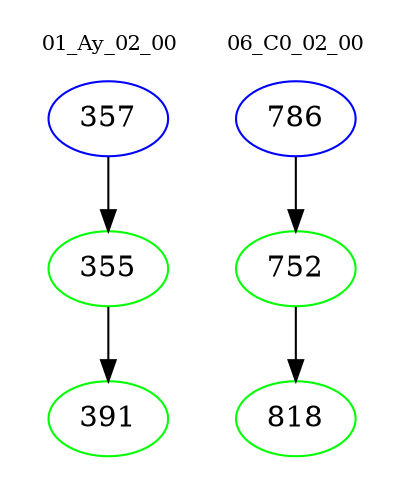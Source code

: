 digraph{
subgraph cluster_0 {
color = white
label = "01_Ay_02_00";
fontsize=10;
T0_357 [label="357", color="blue"]
T0_357 -> T0_355 [color="black"]
T0_355 [label="355", color="green"]
T0_355 -> T0_391 [color="black"]
T0_391 [label="391", color="green"]
}
subgraph cluster_1 {
color = white
label = "06_C0_02_00";
fontsize=10;
T1_786 [label="786", color="blue"]
T1_786 -> T1_752 [color="black"]
T1_752 [label="752", color="green"]
T1_752 -> T1_818 [color="black"]
T1_818 [label="818", color="green"]
}
}
